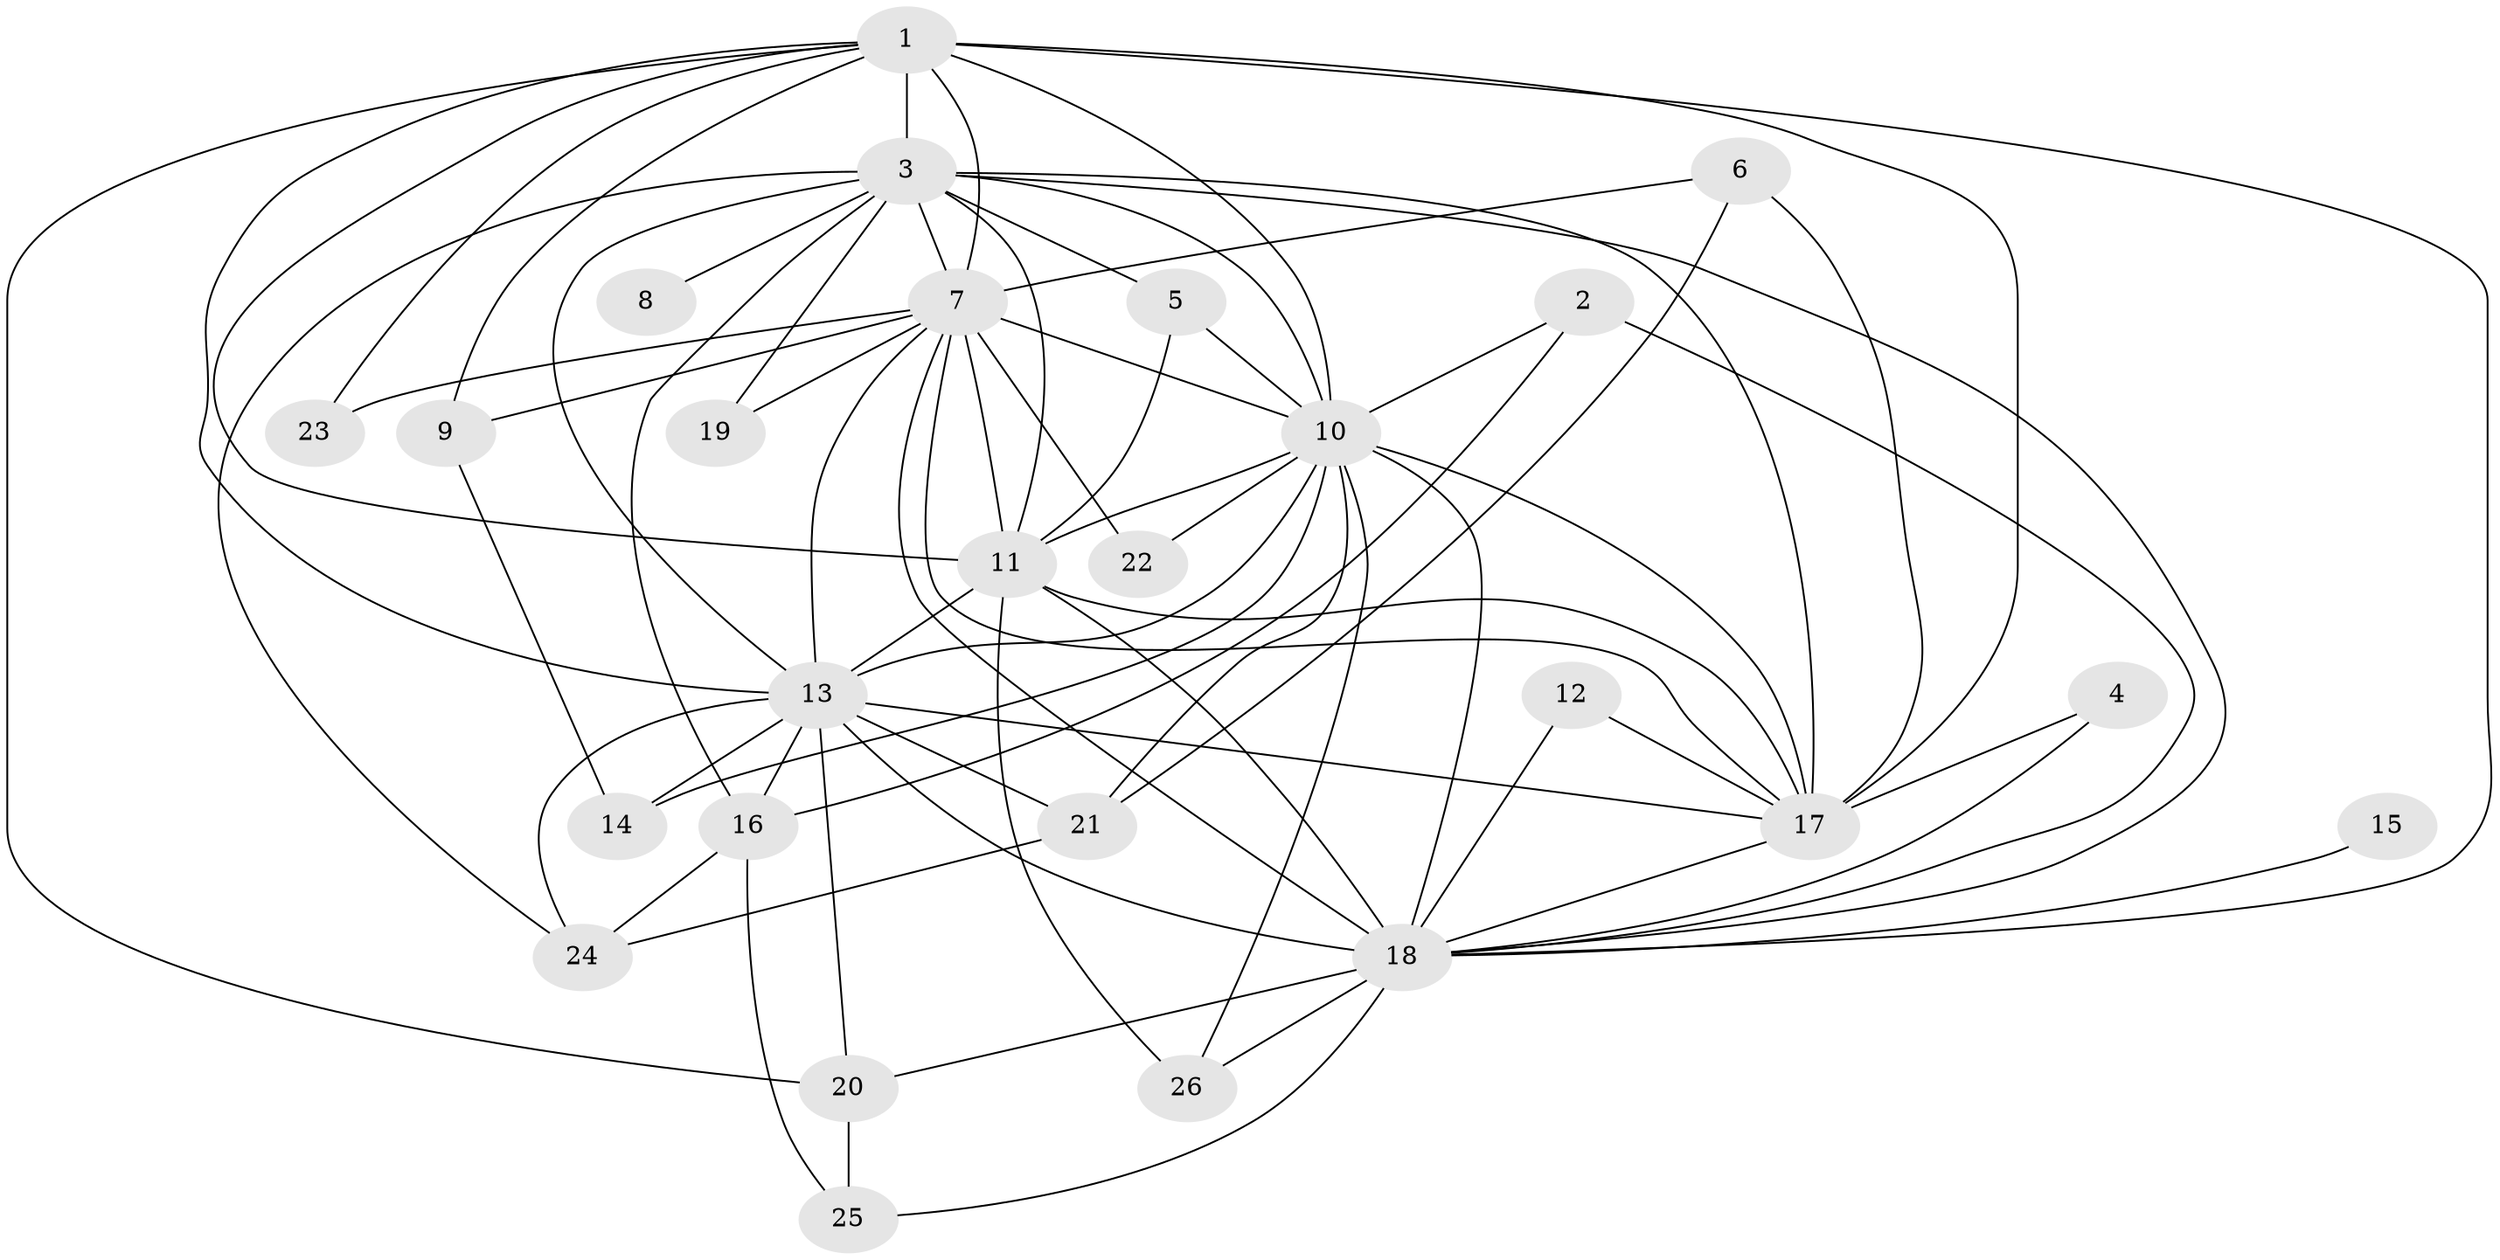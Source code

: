 // original degree distribution, {16: 0.09803921568627451, 18: 0.0196078431372549, 12: 0.0196078431372549, 15: 0.0196078431372549, 13: 0.0392156862745098, 3: 0.11764705882352941, 2: 0.5490196078431373, 5: 0.0196078431372549, 4: 0.11764705882352941}
// Generated by graph-tools (version 1.1) at 2025/01/03/09/25 03:01:28]
// undirected, 26 vertices, 71 edges
graph export_dot {
graph [start="1"]
  node [color=gray90,style=filled];
  1;
  2;
  3;
  4;
  5;
  6;
  7;
  8;
  9;
  10;
  11;
  12;
  13;
  14;
  15;
  16;
  17;
  18;
  19;
  20;
  21;
  22;
  23;
  24;
  25;
  26;
  1 -- 3 [weight=2.0];
  1 -- 7 [weight=2.0];
  1 -- 9 [weight=2.0];
  1 -- 10 [weight=4.0];
  1 -- 11 [weight=4.0];
  1 -- 13 [weight=2.0];
  1 -- 17 [weight=3.0];
  1 -- 18 [weight=2.0];
  1 -- 20 [weight=1.0];
  1 -- 23 [weight=1.0];
  2 -- 10 [weight=1.0];
  2 -- 16 [weight=1.0];
  2 -- 18 [weight=1.0];
  3 -- 5 [weight=1.0];
  3 -- 7 [weight=1.0];
  3 -- 8 [weight=1.0];
  3 -- 10 [weight=2.0];
  3 -- 11 [weight=2.0];
  3 -- 13 [weight=1.0];
  3 -- 16 [weight=1.0];
  3 -- 17 [weight=1.0];
  3 -- 18 [weight=1.0];
  3 -- 19 [weight=1.0];
  3 -- 24 [weight=1.0];
  4 -- 17 [weight=1.0];
  4 -- 18 [weight=1.0];
  5 -- 10 [weight=1.0];
  5 -- 11 [weight=2.0];
  6 -- 7 [weight=1.0];
  6 -- 17 [weight=1.0];
  6 -- 21 [weight=1.0];
  7 -- 9 [weight=1.0];
  7 -- 10 [weight=3.0];
  7 -- 11 [weight=1.0];
  7 -- 13 [weight=1.0];
  7 -- 17 [weight=1.0];
  7 -- 18 [weight=1.0];
  7 -- 19 [weight=2.0];
  7 -- 22 [weight=1.0];
  7 -- 23 [weight=1.0];
  9 -- 14 [weight=1.0];
  10 -- 11 [weight=2.0];
  10 -- 13 [weight=2.0];
  10 -- 14 [weight=1.0];
  10 -- 17 [weight=2.0];
  10 -- 18 [weight=2.0];
  10 -- 21 [weight=1.0];
  10 -- 22 [weight=3.0];
  10 -- 26 [weight=1.0];
  11 -- 13 [weight=2.0];
  11 -- 17 [weight=1.0];
  11 -- 18 [weight=1.0];
  11 -- 26 [weight=1.0];
  12 -- 17 [weight=1.0];
  12 -- 18 [weight=1.0];
  13 -- 14 [weight=1.0];
  13 -- 16 [weight=1.0];
  13 -- 17 [weight=1.0];
  13 -- 18 [weight=2.0];
  13 -- 20 [weight=1.0];
  13 -- 21 [weight=1.0];
  13 -- 24 [weight=1.0];
  15 -- 18 [weight=1.0];
  16 -- 24 [weight=1.0];
  16 -- 25 [weight=1.0];
  17 -- 18 [weight=1.0];
  18 -- 20 [weight=1.0];
  18 -- 25 [weight=1.0];
  18 -- 26 [weight=1.0];
  20 -- 25 [weight=1.0];
  21 -- 24 [weight=1.0];
}
